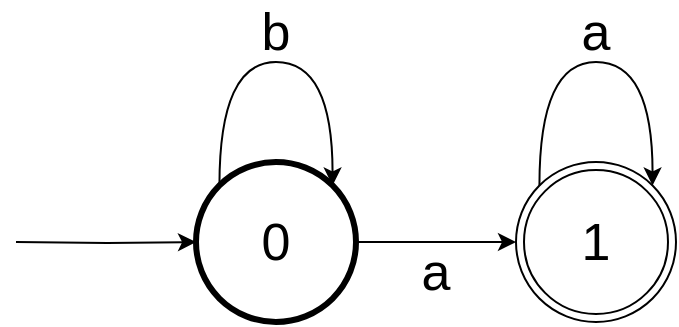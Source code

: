 <mxfile version="15.4.0" type="device"><diagram id="Wk8pr90eUnsugsXEkYRP" name="第 1 页"><mxGraphModel dx="946" dy="597" grid="1" gridSize="10" guides="1" tooltips="1" connect="1" arrows="1" fold="1" page="1" pageScale="1" pageWidth="827" pageHeight="1169" math="0" shadow="0"><root><mxCell id="0"/><mxCell id="1" parent="0"/><mxCell id="lCNvyC_eh4Yn8jPx7QNR-15" style="edgeStyle=orthogonalEdgeStyle;orthogonalLoop=1;jettySize=auto;html=1;rounded=0;entryX=0;entryY=0.5;entryDx=0;entryDy=0;" parent="1" target="lCNvyC_eh4Yn8jPx7QNR-1" edge="1"><mxGeometry relative="1" as="geometry"><mxPoint x="80" y="150" as="targetPoint"/><mxPoint x="70" y="150" as="sourcePoint"/></mxGeometry></mxCell><mxCell id="LqhhMTtZrmNm5GduCi4C-1" style="edgeStyle=orthogonalEdgeStyle;rounded=0;orthogonalLoop=1;jettySize=auto;html=1;entryX=0;entryY=0.5;entryDx=0;entryDy=0;" edge="1" parent="1" source="lCNvyC_eh4Yn8jPx7QNR-1" target="lCNvyC_eh4Yn8jPx7QNR-7"><mxGeometry relative="1" as="geometry"/></mxCell><mxCell id="lCNvyC_eh4Yn8jPx7QNR-1" value="&lt;font style=&quot;font-size: 26px&quot;&gt;0&lt;/font&gt;" style="ellipse;whiteSpace=wrap;html=1;aspect=fixed;strokeWidth=3;" parent="1" vertex="1"><mxGeometry x="160" y="110" width="80" height="80" as="geometry"/></mxCell><mxCell id="lCNvyC_eh4Yn8jPx7QNR-4" value="&lt;font style=&quot;font-size: 26px&quot;&gt;b&lt;/font&gt;" style="text;html=1;strokeColor=none;fillColor=none;align=center;verticalAlign=middle;whiteSpace=wrap;rounded=0;" parent="1" vertex="1"><mxGeometry x="170" y="30" width="60" height="30" as="geometry"/></mxCell><mxCell id="lCNvyC_eh4Yn8jPx7QNR-6" value="&lt;font style=&quot;font-size: 26px&quot;&gt;a&lt;/font&gt;" style="text;html=1;strokeColor=none;fillColor=none;align=center;verticalAlign=middle;whiteSpace=wrap;rounded=0;" parent="1" vertex="1"><mxGeometry x="330" y="30" width="60" height="30" as="geometry"/></mxCell><mxCell id="lCNvyC_eh4Yn8jPx7QNR-7" value="&lt;font style=&quot;font-size: 26px&quot;&gt;1&lt;/font&gt;" style="ellipse;shape=doubleEllipse;whiteSpace=wrap;html=1;aspect=fixed;strokeWidth=1;" parent="1" vertex="1"><mxGeometry x="320" y="110" width="80" height="80" as="geometry"/></mxCell><mxCell id="lCNvyC_eh4Yn8jPx7QNR-9" value="&lt;font style=&quot;font-size: 26px&quot;&gt;a&lt;/font&gt;" style="text;html=1;strokeColor=none;fillColor=none;align=center;verticalAlign=middle;whiteSpace=wrap;rounded=0;" parent="1" vertex="1"><mxGeometry x="250" y="150" width="60" height="30" as="geometry"/></mxCell><mxCell id="LqhhMTtZrmNm5GduCi4C-2" style="edgeStyle=orthogonalEdgeStyle;orthogonalLoop=1;jettySize=auto;html=1;entryX=1;entryY=0;entryDx=0;entryDy=0;curved=1;exitX=0;exitY=0;exitDx=0;exitDy=0;" edge="1" parent="1" source="lCNvyC_eh4Yn8jPx7QNR-1" target="lCNvyC_eh4Yn8jPx7QNR-1"><mxGeometry relative="1" as="geometry"><Array as="points"><mxPoint x="172" y="60"/><mxPoint x="228" y="60"/></Array></mxGeometry></mxCell><mxCell id="LqhhMTtZrmNm5GduCi4C-4" style="edgeStyle=orthogonalEdgeStyle;curved=1;orthogonalLoop=1;jettySize=auto;html=1;entryX=1;entryY=0;entryDx=0;entryDy=0;exitX=0;exitY=0;exitDx=0;exitDy=0;" edge="1" parent="1" source="lCNvyC_eh4Yn8jPx7QNR-7" target="lCNvyC_eh4Yn8jPx7QNR-7"><mxGeometry relative="1" as="geometry"><Array as="points"><mxPoint x="332" y="60"/><mxPoint x="388" y="60"/></Array></mxGeometry></mxCell></root></mxGraphModel></diagram></mxfile>